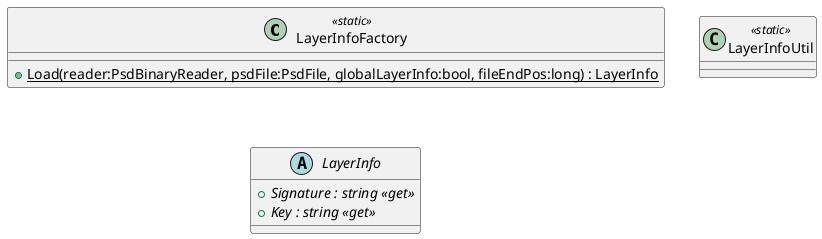 @startuml
class LayerInfoFactory <<static>> {
    + {static} Load(reader:PsdBinaryReader, psdFile:PsdFile, globalLayerInfo:bool, fileEndPos:long) : LayerInfo
}
class LayerInfoUtil <<static>> {
}
abstract class LayerInfo {
    + {abstract} Signature : string <<get>>
    + {abstract} Key : string <<get>>
}
@enduml
